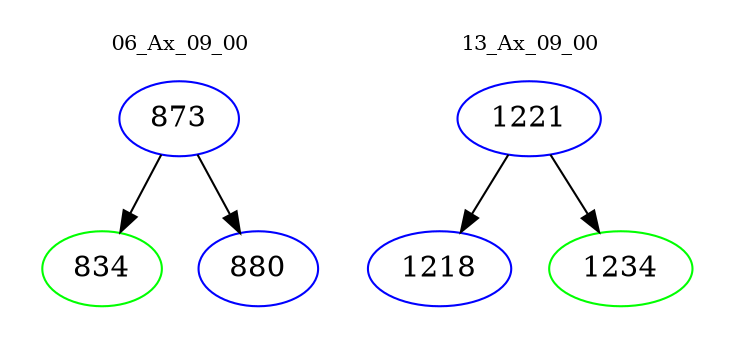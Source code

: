 digraph{
subgraph cluster_0 {
color = white
label = "06_Ax_09_00";
fontsize=10;
T0_873 [label="873", color="blue"]
T0_873 -> T0_834 [color="black"]
T0_834 [label="834", color="green"]
T0_873 -> T0_880 [color="black"]
T0_880 [label="880", color="blue"]
}
subgraph cluster_1 {
color = white
label = "13_Ax_09_00";
fontsize=10;
T1_1221 [label="1221", color="blue"]
T1_1221 -> T1_1218 [color="black"]
T1_1218 [label="1218", color="blue"]
T1_1221 -> T1_1234 [color="black"]
T1_1234 [label="1234", color="green"]
}
}
